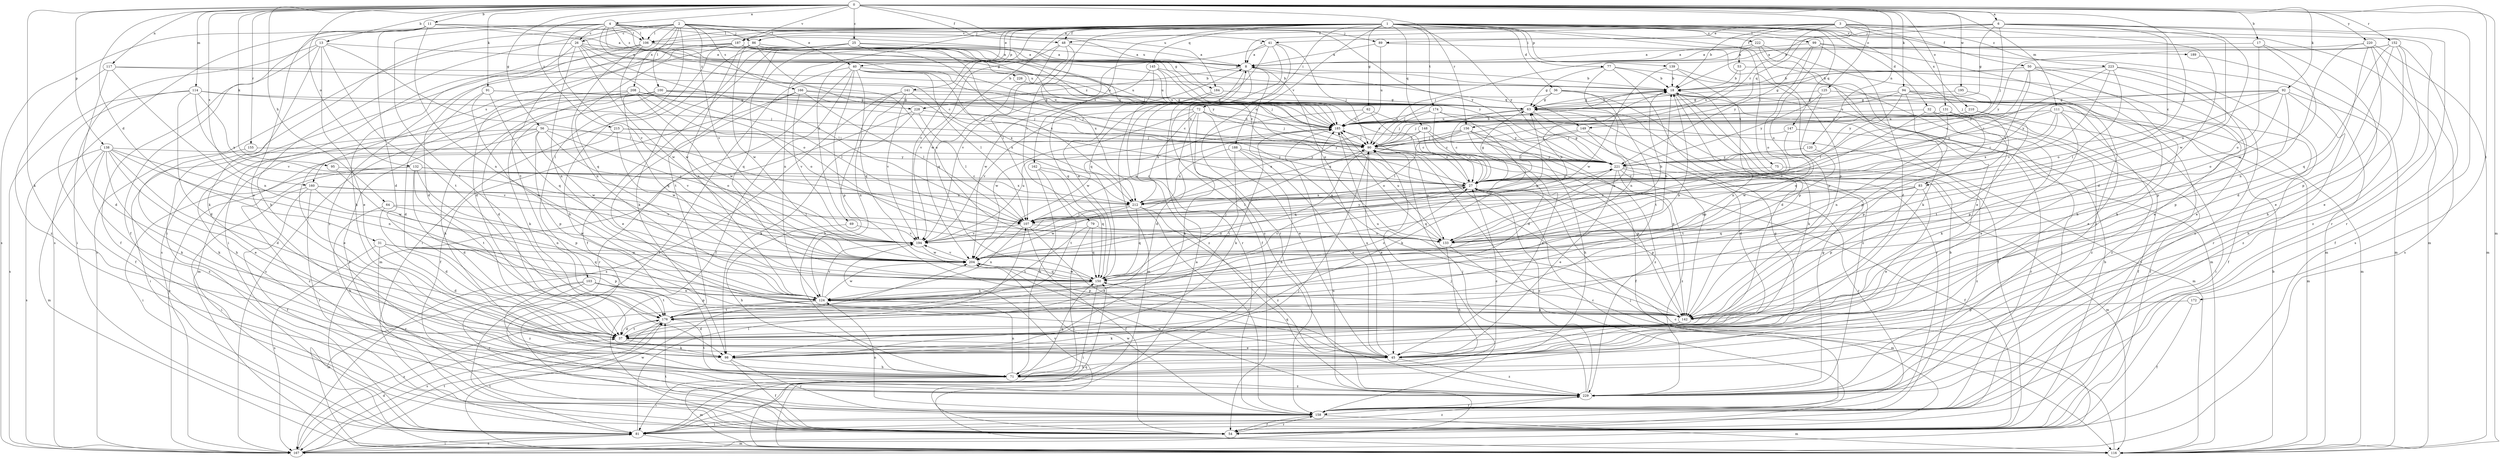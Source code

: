 strict digraph  {
0;
1;
2;
3;
4;
6;
8;
11;
13;
17;
18;
25;
26;
27;
31;
32;
36;
37;
40;
41;
45;
48;
50;
53;
54;
56;
62;
63;
64;
69;
71;
72;
75;
77;
79;
81;
83;
86;
89;
90;
91;
92;
94;
95;
98;
99;
100;
103;
106;
107;
111;
114;
116;
117;
120;
124;
125;
131;
132;
133;
138;
139;
141;
142;
145;
147;
148;
149;
150;
152;
155;
156;
158;
160;
162;
166;
167;
172;
174;
176;
184;
185;
187;
188;
189;
194;
195;
204;
208;
210;
212;
215;
220;
221;
222;
223;
226;
228;
229;
0 -> 4  [label=a];
0 -> 6  [label=a];
0 -> 11  [label=b];
0 -> 13  [label=b];
0 -> 17  [label=b];
0 -> 25  [label=c];
0 -> 31  [label=d];
0 -> 48  [label=f];
0 -> 56  [label=g];
0 -> 64  [label=h];
0 -> 83  [label=j];
0 -> 91  [label=k];
0 -> 92  [label=k];
0 -> 94  [label=k];
0 -> 95  [label=k];
0 -> 98  [label=k];
0 -> 111  [label=m];
0 -> 114  [label=m];
0 -> 116  [label=m];
0 -> 117  [label=n];
0 -> 120  [label=n];
0 -> 125  [label=o];
0 -> 131  [label=o];
0 -> 132  [label=o];
0 -> 138  [label=p];
0 -> 152  [label=r];
0 -> 155  [label=r];
0 -> 156  [label=r];
0 -> 160  [label=s];
0 -> 172  [label=t];
0 -> 184  [label=u];
0 -> 187  [label=v];
0 -> 195  [label=w];
0 -> 215  [label=y];
0 -> 220  [label=y];
1 -> 32  [label=d];
1 -> 36  [label=d];
1 -> 40  [label=e];
1 -> 48  [label=f];
1 -> 62  [label=g];
1 -> 69  [label=h];
1 -> 72  [label=i];
1 -> 75  [label=i];
1 -> 77  [label=i];
1 -> 79  [label=i];
1 -> 83  [label=j];
1 -> 86  [label=j];
1 -> 99  [label=l];
1 -> 116  [label=m];
1 -> 124  [label=n];
1 -> 133  [label=o];
1 -> 139  [label=p];
1 -> 141  [label=p];
1 -> 142  [label=p];
1 -> 145  [label=q];
1 -> 147  [label=q];
1 -> 148  [label=q];
1 -> 160  [label=s];
1 -> 162  [label=s];
1 -> 174  [label=t];
1 -> 187  [label=v];
1 -> 188  [label=v];
1 -> 189  [label=v];
1 -> 194  [label=v];
1 -> 204  [label=w];
1 -> 221  [label=y];
1 -> 222  [label=z];
2 -> 26  [label=c];
2 -> 40  [label=e];
2 -> 71  [label=h];
2 -> 81  [label=i];
2 -> 86  [label=j];
2 -> 89  [label=j];
2 -> 100  [label=l];
2 -> 103  [label=l];
2 -> 106  [label=l];
2 -> 166  [label=s];
2 -> 176  [label=t];
2 -> 194  [label=v];
2 -> 208  [label=x];
2 -> 221  [label=y];
3 -> 8  [label=a];
3 -> 18  [label=b];
3 -> 37  [label=d];
3 -> 41  [label=e];
3 -> 48  [label=f];
3 -> 50  [label=f];
3 -> 53  [label=f];
3 -> 106  [label=l];
3 -> 149  [label=q];
3 -> 156  [label=r];
3 -> 158  [label=r];
3 -> 210  [label=x];
3 -> 223  [label=z];
4 -> 26  [label=c];
4 -> 27  [label=c];
4 -> 41  [label=e];
4 -> 54  [label=f];
4 -> 63  [label=g];
4 -> 106  [label=l];
4 -> 167  [label=s];
4 -> 176  [label=t];
4 -> 184  [label=u];
4 -> 185  [label=u];
4 -> 194  [label=v];
4 -> 226  [label=z];
4 -> 228  [label=z];
6 -> 18  [label=b];
6 -> 27  [label=c];
6 -> 63  [label=g];
6 -> 89  [label=j];
6 -> 90  [label=j];
6 -> 106  [label=l];
6 -> 133  [label=o];
6 -> 158  [label=r];
6 -> 167  [label=s];
6 -> 204  [label=w];
8 -> 18  [label=b];
8 -> 133  [label=o];
8 -> 149  [label=q];
8 -> 158  [label=r];
8 -> 228  [label=z];
8 -> 229  [label=z];
11 -> 8  [label=a];
11 -> 37  [label=d];
11 -> 45  [label=e];
11 -> 63  [label=g];
11 -> 106  [label=l];
11 -> 124  [label=n];
11 -> 167  [label=s];
13 -> 8  [label=a];
13 -> 45  [label=e];
13 -> 54  [label=f];
13 -> 81  [label=i];
13 -> 98  [label=k];
13 -> 107  [label=l];
13 -> 176  [label=t];
17 -> 8  [label=a];
17 -> 45  [label=e];
17 -> 133  [label=o];
17 -> 204  [label=w];
18 -> 63  [label=g];
18 -> 98  [label=k];
18 -> 124  [label=n];
18 -> 229  [label=z];
25 -> 8  [label=a];
25 -> 27  [label=c];
25 -> 54  [label=f];
25 -> 81  [label=i];
25 -> 98  [label=k];
25 -> 150  [label=q];
25 -> 176  [label=t];
25 -> 185  [label=u];
25 -> 212  [label=x];
25 -> 221  [label=y];
26 -> 8  [label=a];
26 -> 18  [label=b];
26 -> 37  [label=d];
26 -> 107  [label=l];
26 -> 124  [label=n];
26 -> 133  [label=o];
26 -> 167  [label=s];
26 -> 204  [label=w];
27 -> 63  [label=g];
27 -> 107  [label=l];
27 -> 142  [label=p];
27 -> 185  [label=u];
27 -> 212  [label=x];
31 -> 37  [label=d];
31 -> 142  [label=p];
31 -> 150  [label=q];
31 -> 158  [label=r];
31 -> 167  [label=s];
31 -> 204  [label=w];
32 -> 45  [label=e];
32 -> 54  [label=f];
32 -> 98  [label=k];
32 -> 185  [label=u];
32 -> 194  [label=v];
32 -> 229  [label=z];
36 -> 54  [label=f];
36 -> 63  [label=g];
36 -> 90  [label=j];
36 -> 158  [label=r];
36 -> 176  [label=t];
37 -> 45  [label=e];
37 -> 98  [label=k];
37 -> 176  [label=t];
40 -> 18  [label=b];
40 -> 27  [label=c];
40 -> 54  [label=f];
40 -> 81  [label=i];
40 -> 90  [label=j];
40 -> 107  [label=l];
40 -> 116  [label=m];
40 -> 142  [label=p];
40 -> 150  [label=q];
40 -> 212  [label=x];
41 -> 8  [label=a];
41 -> 54  [label=f];
41 -> 90  [label=j];
41 -> 150  [label=q];
41 -> 158  [label=r];
41 -> 194  [label=v];
45 -> 63  [label=g];
45 -> 71  [label=h];
45 -> 150  [label=q];
45 -> 185  [label=u];
45 -> 229  [label=z];
48 -> 8  [label=a];
48 -> 107  [label=l];
48 -> 150  [label=q];
48 -> 194  [label=v];
48 -> 212  [label=x];
50 -> 18  [label=b];
50 -> 27  [label=c];
50 -> 45  [label=e];
50 -> 63  [label=g];
50 -> 98  [label=k];
50 -> 212  [label=x];
50 -> 229  [label=z];
53 -> 18  [label=b];
53 -> 45  [label=e];
53 -> 185  [label=u];
54 -> 18  [label=b];
54 -> 90  [label=j];
54 -> 158  [label=r];
54 -> 176  [label=t];
54 -> 194  [label=v];
56 -> 45  [label=e];
56 -> 71  [label=h];
56 -> 81  [label=i];
56 -> 90  [label=j];
56 -> 133  [label=o];
56 -> 142  [label=p];
56 -> 194  [label=v];
56 -> 204  [label=w];
62 -> 27  [label=c];
62 -> 185  [label=u];
62 -> 204  [label=w];
62 -> 221  [label=y];
63 -> 18  [label=b];
63 -> 27  [label=c];
63 -> 142  [label=p];
63 -> 185  [label=u];
64 -> 37  [label=d];
64 -> 71  [label=h];
64 -> 107  [label=l];
64 -> 204  [label=w];
69 -> 71  [label=h];
69 -> 194  [label=v];
71 -> 27  [label=c];
71 -> 81  [label=i];
71 -> 116  [label=m];
71 -> 124  [label=n];
71 -> 150  [label=q];
71 -> 176  [label=t];
71 -> 229  [label=z];
72 -> 37  [label=d];
72 -> 45  [label=e];
72 -> 90  [label=j];
72 -> 98  [label=k];
72 -> 185  [label=u];
72 -> 194  [label=v];
72 -> 204  [label=w];
72 -> 212  [label=x];
75 -> 27  [label=c];
75 -> 229  [label=z];
77 -> 18  [label=b];
77 -> 37  [label=d];
77 -> 63  [label=g];
77 -> 116  [label=m];
77 -> 124  [label=n];
79 -> 81  [label=i];
79 -> 133  [label=o];
79 -> 150  [label=q];
79 -> 176  [label=t];
81 -> 90  [label=j];
81 -> 107  [label=l];
81 -> 116  [label=m];
81 -> 167  [label=s];
81 -> 229  [label=z];
83 -> 45  [label=e];
83 -> 133  [label=o];
83 -> 142  [label=p];
83 -> 150  [label=q];
83 -> 212  [label=x];
86 -> 8  [label=a];
86 -> 71  [label=h];
86 -> 90  [label=j];
86 -> 124  [label=n];
86 -> 133  [label=o];
86 -> 204  [label=w];
89 -> 8  [label=a];
89 -> 142  [label=p];
89 -> 185  [label=u];
90 -> 18  [label=b];
90 -> 45  [label=e];
90 -> 133  [label=o];
90 -> 142  [label=p];
90 -> 150  [label=q];
90 -> 221  [label=y];
91 -> 37  [label=d];
91 -> 63  [label=g];
91 -> 90  [label=j];
91 -> 124  [label=n];
91 -> 150  [label=q];
92 -> 63  [label=g];
92 -> 71  [label=h];
92 -> 90  [label=j];
92 -> 107  [label=l];
92 -> 133  [label=o];
92 -> 142  [label=p];
92 -> 221  [label=y];
92 -> 229  [label=z];
94 -> 45  [label=e];
94 -> 54  [label=f];
94 -> 63  [label=g];
94 -> 81  [label=i];
94 -> 107  [label=l];
94 -> 142  [label=p];
94 -> 185  [label=u];
95 -> 27  [label=c];
95 -> 204  [label=w];
98 -> 54  [label=f];
98 -> 71  [label=h];
98 -> 158  [label=r];
99 -> 8  [label=a];
99 -> 37  [label=d];
99 -> 71  [label=h];
99 -> 116  [label=m];
99 -> 133  [label=o];
99 -> 221  [label=y];
100 -> 54  [label=f];
100 -> 63  [label=g];
100 -> 71  [label=h];
100 -> 90  [label=j];
100 -> 98  [label=k];
100 -> 167  [label=s];
100 -> 185  [label=u];
103 -> 116  [label=m];
103 -> 124  [label=n];
103 -> 142  [label=p];
103 -> 158  [label=r];
103 -> 176  [label=t];
103 -> 229  [label=z];
106 -> 8  [label=a];
106 -> 81  [label=i];
106 -> 98  [label=k];
106 -> 124  [label=n];
106 -> 185  [label=u];
106 -> 204  [label=w];
107 -> 18  [label=b];
107 -> 45  [label=e];
107 -> 54  [label=f];
107 -> 124  [label=n];
107 -> 133  [label=o];
107 -> 185  [label=u];
107 -> 194  [label=v];
111 -> 27  [label=c];
111 -> 116  [label=m];
111 -> 142  [label=p];
111 -> 185  [label=u];
111 -> 212  [label=x];
111 -> 221  [label=y];
111 -> 229  [label=z];
114 -> 37  [label=d];
114 -> 54  [label=f];
114 -> 63  [label=g];
114 -> 90  [label=j];
114 -> 167  [label=s];
114 -> 194  [label=v];
114 -> 212  [label=x];
116 -> 8  [label=a];
116 -> 18  [label=b];
116 -> 90  [label=j];
116 -> 150  [label=q];
116 -> 176  [label=t];
117 -> 18  [label=b];
117 -> 37  [label=d];
117 -> 124  [label=n];
117 -> 185  [label=u];
117 -> 229  [label=z];
120 -> 176  [label=t];
120 -> 221  [label=y];
124 -> 18  [label=b];
124 -> 27  [label=c];
124 -> 142  [label=p];
124 -> 167  [label=s];
124 -> 176  [label=t];
124 -> 194  [label=v];
124 -> 204  [label=w];
125 -> 63  [label=g];
125 -> 116  [label=m];
125 -> 150  [label=q];
125 -> 221  [label=y];
131 -> 54  [label=f];
131 -> 124  [label=n];
131 -> 142  [label=p];
131 -> 185  [label=u];
132 -> 27  [label=c];
132 -> 37  [label=d];
132 -> 81  [label=i];
132 -> 142  [label=p];
132 -> 176  [label=t];
132 -> 212  [label=x];
132 -> 229  [label=z];
133 -> 18  [label=b];
133 -> 71  [label=h];
133 -> 116  [label=m];
133 -> 185  [label=u];
138 -> 37  [label=d];
138 -> 45  [label=e];
138 -> 98  [label=k];
138 -> 116  [label=m];
138 -> 124  [label=n];
138 -> 167  [label=s];
138 -> 194  [label=v];
138 -> 221  [label=y];
138 -> 229  [label=z];
139 -> 18  [label=b];
139 -> 81  [label=i];
139 -> 142  [label=p];
139 -> 204  [label=w];
141 -> 63  [label=g];
141 -> 71  [label=h];
141 -> 124  [label=n];
141 -> 167  [label=s];
141 -> 194  [label=v];
141 -> 212  [label=x];
142 -> 8  [label=a];
142 -> 37  [label=d];
142 -> 98  [label=k];
142 -> 185  [label=u];
145 -> 18  [label=b];
145 -> 27  [label=c];
145 -> 150  [label=q];
145 -> 185  [label=u];
145 -> 204  [label=w];
147 -> 90  [label=j];
147 -> 158  [label=r];
147 -> 204  [label=w];
148 -> 27  [label=c];
148 -> 54  [label=f];
148 -> 90  [label=j];
148 -> 142  [label=p];
148 -> 212  [label=x];
149 -> 27  [label=c];
149 -> 37  [label=d];
149 -> 90  [label=j];
149 -> 133  [label=o];
150 -> 8  [label=a];
150 -> 27  [label=c];
150 -> 81  [label=i];
150 -> 90  [label=j];
150 -> 124  [label=n];
150 -> 204  [label=w];
152 -> 8  [label=a];
152 -> 54  [label=f];
152 -> 71  [label=h];
152 -> 142  [label=p];
152 -> 150  [label=q];
152 -> 221  [label=y];
152 -> 229  [label=z];
155 -> 98  [label=k];
155 -> 221  [label=y];
156 -> 45  [label=e];
156 -> 71  [label=h];
156 -> 90  [label=j];
156 -> 98  [label=k];
156 -> 107  [label=l];
156 -> 212  [label=x];
156 -> 229  [label=z];
158 -> 18  [label=b];
158 -> 27  [label=c];
158 -> 54  [label=f];
158 -> 81  [label=i];
158 -> 90  [label=j];
158 -> 116  [label=m];
158 -> 124  [label=n];
158 -> 204  [label=w];
160 -> 54  [label=f];
160 -> 81  [label=i];
160 -> 124  [label=n];
160 -> 158  [label=r];
160 -> 194  [label=v];
160 -> 212  [label=x];
162 -> 27  [label=c];
162 -> 71  [label=h];
162 -> 150  [label=q];
162 -> 176  [label=t];
166 -> 45  [label=e];
166 -> 54  [label=f];
166 -> 63  [label=g];
166 -> 90  [label=j];
166 -> 107  [label=l];
166 -> 194  [label=v];
167 -> 27  [label=c];
167 -> 37  [label=d];
167 -> 81  [label=i];
167 -> 176  [label=t];
167 -> 185  [label=u];
167 -> 204  [label=w];
172 -> 54  [label=f];
172 -> 142  [label=p];
174 -> 27  [label=c];
174 -> 37  [label=d];
174 -> 90  [label=j];
174 -> 116  [label=m];
174 -> 185  [label=u];
176 -> 37  [label=d];
176 -> 167  [label=s];
184 -> 63  [label=g];
184 -> 116  [label=m];
184 -> 229  [label=z];
185 -> 90  [label=j];
185 -> 98  [label=k];
185 -> 133  [label=o];
187 -> 8  [label=a];
187 -> 27  [label=c];
187 -> 37  [label=d];
187 -> 150  [label=q];
187 -> 167  [label=s];
187 -> 185  [label=u];
187 -> 221  [label=y];
187 -> 229  [label=z];
188 -> 45  [label=e];
188 -> 71  [label=h];
188 -> 176  [label=t];
188 -> 212  [label=x];
188 -> 221  [label=y];
189 -> 116  [label=m];
194 -> 185  [label=u];
194 -> 204  [label=w];
194 -> 221  [label=y];
195 -> 63  [label=g];
195 -> 221  [label=y];
204 -> 18  [label=b];
204 -> 63  [label=g];
204 -> 142  [label=p];
204 -> 150  [label=q];
204 -> 194  [label=v];
208 -> 37  [label=d];
208 -> 63  [label=g];
208 -> 107  [label=l];
208 -> 116  [label=m];
208 -> 133  [label=o];
208 -> 150  [label=q];
208 -> 204  [label=w];
210 -> 81  [label=i];
210 -> 90  [label=j];
210 -> 176  [label=t];
210 -> 185  [label=u];
212 -> 107  [label=l];
212 -> 150  [label=q];
212 -> 158  [label=r];
212 -> 204  [label=w];
212 -> 229  [label=z];
215 -> 90  [label=j];
215 -> 167  [label=s];
215 -> 204  [label=w];
215 -> 221  [label=y];
220 -> 8  [label=a];
220 -> 37  [label=d];
220 -> 45  [label=e];
220 -> 116  [label=m];
220 -> 124  [label=n];
220 -> 167  [label=s];
221 -> 27  [label=c];
221 -> 45  [label=e];
221 -> 54  [label=f];
221 -> 63  [label=g];
221 -> 116  [label=m];
221 -> 150  [label=q];
221 -> 158  [label=r];
221 -> 229  [label=z];
222 -> 8  [label=a];
222 -> 45  [label=e];
222 -> 90  [label=j];
222 -> 98  [label=k];
222 -> 229  [label=z];
223 -> 18  [label=b];
223 -> 27  [label=c];
223 -> 133  [label=o];
223 -> 142  [label=p];
223 -> 158  [label=r];
223 -> 194  [label=v];
226 -> 185  [label=u];
228 -> 98  [label=k];
228 -> 107  [label=l];
228 -> 158  [label=r];
228 -> 185  [label=u];
229 -> 27  [label=c];
229 -> 63  [label=g];
229 -> 90  [label=j];
229 -> 158  [label=r];
229 -> 204  [label=w];
}
